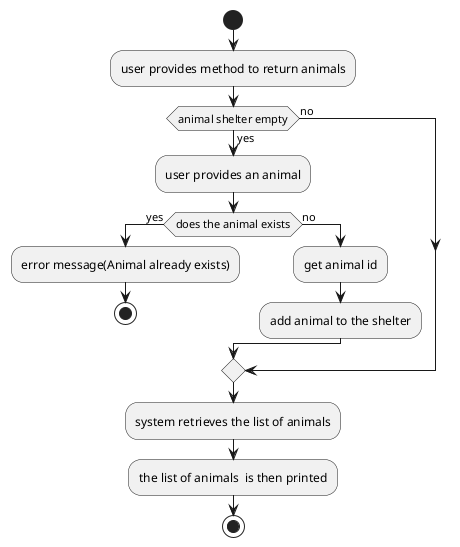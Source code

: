 @startuml
start
    :user provides method to return animals;
if(animal shelter empty) then (no)

else(yes)
    :user provides an animal;
if(does the animal exists) then (yes)
    :error message(Animal already exists);
    stop
else(no)
    :get animal id;
    :add animal to the shelter;
endif
endif
    :system retrieves the list of animals;
    :the list of animals  is then printed;
stop

@enduml